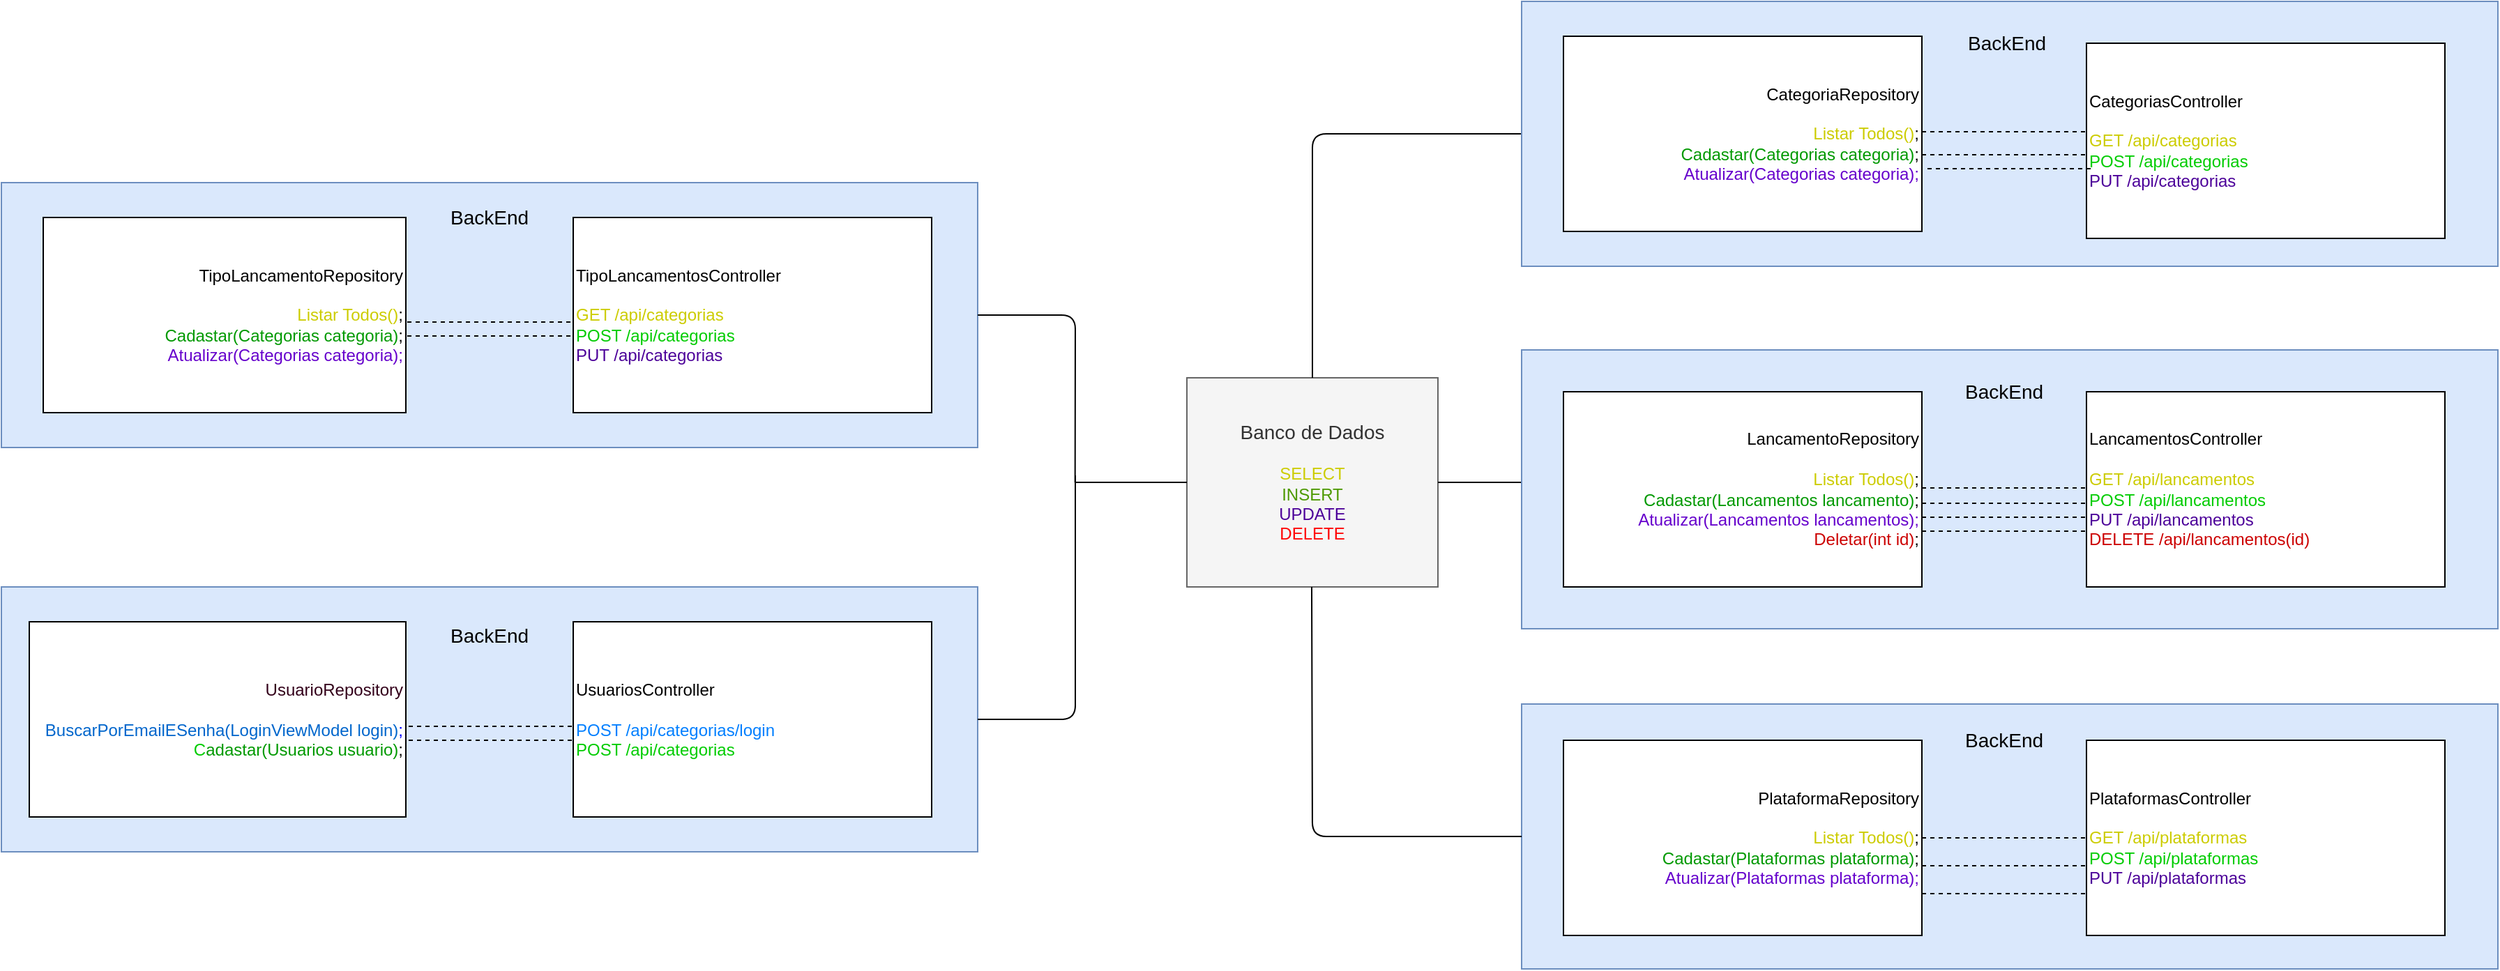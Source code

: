 <mxfile version="10.9.5" type="device"><diagram id="t2hvftrZu4GcM6RG2bGA" name="Page-1"><mxGraphModel dx="1661" dy="562" grid="1" gridSize="10" guides="1" tooltips="1" connect="1" arrows="1" fold="1" page="1" pageScale="1" pageWidth="827" pageHeight="1169" math="0" shadow="0"><root><mxCell id="0"/><mxCell id="1" parent="0"/><mxCell id="5Zm3NPj1s0GRRPxg-BtQ-1" value="&lt;font style=&quot;font-size: 14px&quot;&gt;Banco de Dados&lt;/font&gt;&lt;br&gt;&lt;br&gt;&lt;font color=&quot;#cccc00&quot;&gt;SELECT&lt;/font&gt;&lt;br&gt;&lt;font color=&quot;#4d9900&quot;&gt;INSERT&lt;/font&gt;&lt;br&gt;&lt;font color=&quot;#4c0099&quot;&gt;UPDATE&lt;/font&gt;&lt;br&gt;&lt;font color=&quot;#ff0000&quot;&gt;DELETE&lt;/font&gt;" style="rounded=0;whiteSpace=wrap;html=1;fillColor=#f5f5f5;strokeColor=#666666;fontColor=#333333;" vertex="1" parent="1"><mxGeometry x="80" y="280" width="180" height="150" as="geometry"/></mxCell><mxCell id="5Zm3NPj1s0GRRPxg-BtQ-3" value="" style="endArrow=none;html=1;exitX=1;exitY=0.5;exitDx=0;exitDy=0;" edge="1" parent="1" source="5Zm3NPj1s0GRRPxg-BtQ-1"><mxGeometry width="50" height="50" relative="1" as="geometry"><mxPoint x="270" y="380" as="sourcePoint"/><mxPoint x="330" y="355" as="targetPoint"/></mxGeometry></mxCell><mxCell id="5Zm3NPj1s0GRRPxg-BtQ-4" value="" style="rounded=0;whiteSpace=wrap;html=1;fillColor=#dae8fc;strokeColor=#6c8ebf;" vertex="1" parent="1"><mxGeometry x="320" y="260" width="700" height="200" as="geometry"/></mxCell><mxCell id="5Zm3NPj1s0GRRPxg-BtQ-5" value="LancamentoRepository&lt;br&gt;&lt;br&gt;&lt;font color=&quot;#cccc00&quot;&gt;Listar Todos()&lt;/font&gt;;&lt;br&gt;&lt;font color=&quot;#009900&quot;&gt;Cadastar(Lancamentos lancamento)&lt;/font&gt;;&lt;br&gt;&lt;font color=&quot;#6600cc&quot;&gt;Atualizar(Lancamentos lancamentos);&lt;/font&gt;&lt;br&gt;&lt;font color=&quot;#cc0000&quot;&gt;Deletar(int id)&lt;/font&gt;;" style="rounded=0;whiteSpace=wrap;html=1;align=right;" vertex="1" parent="1"><mxGeometry x="350" y="290" width="257" height="140" as="geometry"/></mxCell><mxCell id="5Zm3NPj1s0GRRPxg-BtQ-7" value="LancamentosController&lt;br&gt;&lt;br&gt;&lt;font color=&quot;#cccc00&quot;&gt;GET /api/lancamentos&lt;/font&gt;&lt;br&gt;&lt;font color=&quot;#00cc00&quot;&gt;POST /api/lancamentos&lt;/font&gt;&lt;br&gt;&lt;font color=&quot;#4c0099&quot;&gt;PUT /api/lancamentos&lt;/font&gt;&lt;br&gt;&lt;font color=&quot;#cc0000&quot;&gt;DELETE /api/lancamentos(id)&lt;/font&gt;" style="rounded=0;whiteSpace=wrap;html=1;align=left;" vertex="1" parent="1"><mxGeometry x="725" y="290" width="257" height="140" as="geometry"/></mxCell><mxCell id="5Zm3NPj1s0GRRPxg-BtQ-14" value="" style="endArrow=none;dashed=1;html=1;" edge="1" parent="1"><mxGeometry width="50" height="50" relative="1" as="geometry"><mxPoint x="607" y="380" as="sourcePoint"/><mxPoint x="725" y="380" as="targetPoint"/></mxGeometry></mxCell><mxCell id="5Zm3NPj1s0GRRPxg-BtQ-15" value="" style="endArrow=none;dashed=1;html=1;" edge="1" parent="1"><mxGeometry width="50" height="50" relative="1" as="geometry"><mxPoint x="607" y="390" as="sourcePoint"/><mxPoint x="725" y="390" as="targetPoint"/><Array as="points"><mxPoint x="660" y="390"/></Array></mxGeometry></mxCell><mxCell id="5Zm3NPj1s0GRRPxg-BtQ-16" value="" style="endArrow=none;dashed=1;html=1;" edge="1" parent="1"><mxGeometry width="50" height="50" relative="1" as="geometry"><mxPoint x="607" y="370" as="sourcePoint"/><mxPoint x="725" y="370" as="targetPoint"/></mxGeometry></mxCell><mxCell id="5Zm3NPj1s0GRRPxg-BtQ-18" value="" style="endArrow=none;dashed=1;html=1;" edge="1" parent="1"><mxGeometry width="50" height="50" relative="1" as="geometry"><mxPoint x="607" y="359" as="sourcePoint"/><mxPoint x="725" y="359" as="targetPoint"/></mxGeometry></mxCell><mxCell id="5Zm3NPj1s0GRRPxg-BtQ-20" value="" style="endArrow=none;html=1;exitX=0.5;exitY=0;exitDx=0;exitDy=0;entryX=0;entryY=0.5;entryDx=0;entryDy=0;" edge="1" parent="1" source="5Zm3NPj1s0GRRPxg-BtQ-1" target="5Zm3NPj1s0GRRPxg-BtQ-22"><mxGeometry width="50" height="50" relative="1" as="geometry"><mxPoint x="150" y="260" as="sourcePoint"/><mxPoint x="170" y="100" as="targetPoint"/><Array as="points"><mxPoint x="170" y="105"/></Array></mxGeometry></mxCell><mxCell id="5Zm3NPj1s0GRRPxg-BtQ-22" value="" style="rounded=0;whiteSpace=wrap;html=1;fillColor=#dae8fc;strokeColor=#6c8ebf;" vertex="1" parent="1"><mxGeometry x="320" y="10" width="700" height="190" as="geometry"/></mxCell><mxCell id="5Zm3NPj1s0GRRPxg-BtQ-24" value="CategoriaRepository&lt;br&gt;&lt;br&gt;&lt;font color=&quot;#cccc00&quot;&gt;Listar Todos()&lt;/font&gt;;&lt;br&gt;&lt;font color=&quot;#009900&quot;&gt;Cadastar(Categorias categoria)&lt;/font&gt;;&lt;br&gt;&lt;font color=&quot;#6600cc&quot;&gt;Atualizar(Categorias categoria);&lt;/font&gt;" style="rounded=0;whiteSpace=wrap;html=1;align=right;" vertex="1" parent="1"><mxGeometry x="350" y="35" width="257" height="140" as="geometry"/></mxCell><mxCell id="5Zm3NPj1s0GRRPxg-BtQ-25" value="CategoriasController&lt;br&gt;&lt;br&gt;&lt;font color=&quot;#cccc00&quot;&gt;GET /api/categorias&lt;/font&gt;&lt;br&gt;&lt;font color=&quot;#00cc00&quot;&gt;POST /api/categorias&lt;/font&gt;&lt;br&gt;&lt;font color=&quot;#4c0099&quot;&gt;PUT /api/categorias&lt;/font&gt;" style="rounded=0;whiteSpace=wrap;html=1;align=left;" vertex="1" parent="1"><mxGeometry x="725" y="40" width="257" height="140" as="geometry"/></mxCell><mxCell id="5Zm3NPj1s0GRRPxg-BtQ-26" value="" style="rounded=0;whiteSpace=wrap;html=1;fillColor=#dae8fc;strokeColor=#6c8ebf;" vertex="1" parent="1"><mxGeometry x="320" y="514" width="700" height="190" as="geometry"/></mxCell><mxCell id="5Zm3NPj1s0GRRPxg-BtQ-27" value="PlataformaRepository&lt;br&gt;&lt;br&gt;&lt;font color=&quot;#cccc00&quot;&gt;Listar Todos()&lt;/font&gt;;&lt;br&gt;&lt;font color=&quot;#009900&quot;&gt;Cadastar(Plataformas plataforma)&lt;/font&gt;;&lt;br&gt;&lt;font color=&quot;#6600cc&quot;&gt;Atualizar(Plataformas plataforma);&lt;/font&gt;" style="rounded=0;whiteSpace=wrap;html=1;align=right;" vertex="1" parent="1"><mxGeometry x="350" y="540" width="257" height="140" as="geometry"/></mxCell><mxCell id="5Zm3NPj1s0GRRPxg-BtQ-28" value="PlataformasController&lt;br&gt;&lt;br&gt;&lt;font color=&quot;#cccc00&quot;&gt;GET /api/plataformas&lt;/font&gt;&lt;br&gt;&lt;font color=&quot;#00cc00&quot;&gt;POST /api/plataformas&lt;/font&gt;&lt;br&gt;&lt;font color=&quot;#4c0099&quot;&gt;PUT /api/plataformas&lt;/font&gt;" style="rounded=0;whiteSpace=wrap;html=1;align=left;" vertex="1" parent="1"><mxGeometry x="725" y="540" width="257" height="140" as="geometry"/></mxCell><mxCell id="5Zm3NPj1s0GRRPxg-BtQ-29" value="" style="endArrow=none;html=1;exitX=0;exitY=0.5;exitDx=0;exitDy=0;" edge="1" parent="1" source="5Zm3NPj1s0GRRPxg-BtQ-26"><mxGeometry width="50" height="50" relative="1" as="geometry"><mxPoint x="170" y="620" as="sourcePoint"/><mxPoint x="169.5" y="430" as="targetPoint"/><Array as="points"><mxPoint x="170" y="609"/></Array></mxGeometry></mxCell><mxCell id="5Zm3NPj1s0GRRPxg-BtQ-34" value="" style="endArrow=none;dashed=1;html=1;" edge="1" parent="1"><mxGeometry width="50" height="50" relative="1" as="geometry"><mxPoint x="607" y="650" as="sourcePoint"/><mxPoint x="725" y="650" as="targetPoint"/><Array as="points"><mxPoint x="660" y="650"/></Array></mxGeometry></mxCell><mxCell id="5Zm3NPj1s0GRRPxg-BtQ-35" value="" style="endArrow=none;dashed=1;html=1;" edge="1" parent="1"><mxGeometry width="50" height="50" relative="1" as="geometry"><mxPoint x="607" y="610" as="sourcePoint"/><mxPoint x="725" y="610" as="targetPoint"/><Array as="points"><mxPoint x="660" y="610"/></Array></mxGeometry></mxCell><mxCell id="5Zm3NPj1s0GRRPxg-BtQ-36" value="" style="endArrow=none;dashed=1;html=1;" edge="1" parent="1"><mxGeometry width="50" height="50" relative="1" as="geometry"><mxPoint x="607" y="630" as="sourcePoint"/><mxPoint x="725" y="630" as="targetPoint"/><Array as="points"><mxPoint x="660" y="630"/></Array></mxGeometry></mxCell><mxCell id="5Zm3NPj1s0GRRPxg-BtQ-39" value="" style="endArrow=none;dashed=1;html=1;" edge="1" parent="1"><mxGeometry width="50" height="50" relative="1" as="geometry"><mxPoint x="607" y="120" as="sourcePoint"/><mxPoint x="725" y="120" as="targetPoint"/></mxGeometry></mxCell><mxCell id="5Zm3NPj1s0GRRPxg-BtQ-40" value="" style="endArrow=none;dashed=1;html=1;" edge="1" parent="1"><mxGeometry width="50" height="50" relative="1" as="geometry"><mxPoint x="611" y="130" as="sourcePoint"/><mxPoint x="729" y="130" as="targetPoint"/><Array as="points"><mxPoint x="664" y="130"/></Array></mxGeometry></mxCell><mxCell id="5Zm3NPj1s0GRRPxg-BtQ-41" value="" style="endArrow=none;dashed=1;html=1;" edge="1" parent="1"><mxGeometry width="50" height="50" relative="1" as="geometry"><mxPoint x="607" y="103.5" as="sourcePoint"/><mxPoint x="725" y="103.5" as="targetPoint"/></mxGeometry></mxCell><mxCell id="5Zm3NPj1s0GRRPxg-BtQ-45" value="" style="endArrow=none;html=1;entryX=0;entryY=0.5;entryDx=0;entryDy=0;" edge="1" parent="1" target="5Zm3NPj1s0GRRPxg-BtQ-1"><mxGeometry width="50" height="50" relative="1" as="geometry"><mxPoint y="355" as="sourcePoint"/><mxPoint x="50" y="320" as="targetPoint"/></mxGeometry></mxCell><mxCell id="5Zm3NPj1s0GRRPxg-BtQ-46" value="" style="rounded=0;whiteSpace=wrap;html=1;fillColor=#dae8fc;strokeColor=#6c8ebf;" vertex="1" parent="1"><mxGeometry x="-770" y="140" width="700" height="190" as="geometry"/></mxCell><mxCell id="5Zm3NPj1s0GRRPxg-BtQ-47" value="" style="rounded=0;whiteSpace=wrap;html=1;fillColor=#dae8fc;strokeColor=#6c8ebf;" vertex="1" parent="1"><mxGeometry x="-770" y="430" width="700" height="190" as="geometry"/></mxCell><mxCell id="5Zm3NPj1s0GRRPxg-BtQ-48" value="" style="endArrow=none;html=1;exitX=0.5;exitY=0;exitDx=0;exitDy=0;entryX=1;entryY=0.5;entryDx=0;entryDy=0;" edge="1" parent="1" target="5Zm3NPj1s0GRRPxg-BtQ-46"><mxGeometry width="50" height="50" relative="1" as="geometry"><mxPoint x="-0.167" y="355.167" as="sourcePoint"/><mxPoint y="175.5" as="targetPoint"/><Array as="points"><mxPoint y="235"/></Array></mxGeometry></mxCell><mxCell id="5Zm3NPj1s0GRRPxg-BtQ-50" value="" style="endArrow=none;html=1;entryX=1;entryY=0.5;entryDx=0;entryDy=0;" edge="1" parent="1" target="5Zm3NPj1s0GRRPxg-BtQ-47"><mxGeometry width="50" height="50" relative="1" as="geometry"><mxPoint y="350" as="sourcePoint"/><mxPoint x="39.833" y="429.167" as="targetPoint"/><Array as="points"><mxPoint y="525"/></Array></mxGeometry></mxCell><mxCell id="5Zm3NPj1s0GRRPxg-BtQ-51" value="TipoLancamentoRepository&lt;br&gt;&lt;br&gt;&lt;font color=&quot;#cccc00&quot;&gt;Listar Todos()&lt;/font&gt;;&lt;br&gt;&lt;font color=&quot;#009900&quot;&gt;Cadastar(Categorias categoria)&lt;/font&gt;;&lt;br&gt;&lt;font color=&quot;#6600cc&quot;&gt;Atualizar(Categorias categoria);&lt;/font&gt;" style="rounded=0;whiteSpace=wrap;html=1;align=right;" vertex="1" parent="1"><mxGeometry x="-740" y="165" width="260" height="140" as="geometry"/></mxCell><mxCell id="5Zm3NPj1s0GRRPxg-BtQ-52" value="TipoLancamentosController&lt;br&gt;&lt;br&gt;&lt;font color=&quot;#cccc00&quot;&gt;GET /api/categorias&lt;/font&gt;&lt;br&gt;&lt;font color=&quot;#00cc00&quot;&gt;POST /api/categorias&lt;/font&gt;&lt;br&gt;&lt;font color=&quot;#4c0099&quot;&gt;PUT /api/categorias&lt;/font&gt;" style="rounded=0;whiteSpace=wrap;html=1;align=left;" vertex="1" parent="1"><mxGeometry x="-360" y="165" width="257" height="140" as="geometry"/></mxCell><mxCell id="5Zm3NPj1s0GRRPxg-BtQ-53" value="&lt;font color=&quot;#33001a&quot;&gt;UsuarioRepository&lt;/font&gt;&lt;br&gt;&lt;br&gt;&lt;font color=&quot;#0066cc&quot;&gt;BuscarPorEmailESenha(LoginViewModel login)&lt;/font&gt;&lt;font color=&quot;#0000ff&quot;&gt;;&lt;/font&gt;&lt;br&gt;&lt;font color=&quot;#00cc00&quot;&gt;C&lt;/font&gt;&lt;font color=&quot;#009900&quot;&gt;adastar(Usuarios usuario)&lt;/font&gt;;" style="rounded=0;whiteSpace=wrap;html=1;align=right;" vertex="1" parent="1"><mxGeometry x="-750" y="455" width="270" height="140" as="geometry"/></mxCell><mxCell id="5Zm3NPj1s0GRRPxg-BtQ-54" value="UsuariosController&lt;br&gt;&lt;br&gt;&lt;font color=&quot;#007fff&quot;&gt;POST /api/categorias/login&lt;/font&gt;&lt;br&gt;&lt;font color=&quot;#00cc00&quot;&gt;POST /api/categorias&lt;/font&gt;" style="rounded=0;whiteSpace=wrap;html=1;align=left;" vertex="1" parent="1"><mxGeometry x="-360" y="455" width="257" height="140" as="geometry"/></mxCell><mxCell id="5Zm3NPj1s0GRRPxg-BtQ-55" value="" style="endArrow=none;dashed=1;html=1;" edge="1" parent="1"><mxGeometry width="50" height="50" relative="1" as="geometry"><mxPoint x="-478" y="530" as="sourcePoint"/><mxPoint x="-360" y="530" as="targetPoint"/><Array as="points"><mxPoint x="-425" y="530"/></Array></mxGeometry></mxCell><mxCell id="5Zm3NPj1s0GRRPxg-BtQ-56" value="" style="endArrow=none;dashed=1;html=1;" edge="1" parent="1"><mxGeometry width="50" height="50" relative="1" as="geometry"><mxPoint x="-479" y="240" as="sourcePoint"/><mxPoint x="-361" y="240" as="targetPoint"/><Array as="points"><mxPoint x="-426" y="240"/></Array></mxGeometry></mxCell><mxCell id="5Zm3NPj1s0GRRPxg-BtQ-57" value="" style="endArrow=none;dashed=1;html=1;" edge="1" parent="1"><mxGeometry width="50" height="50" relative="1" as="geometry"><mxPoint x="-479" y="250" as="sourcePoint"/><mxPoint x="-361" y="250" as="targetPoint"/><Array as="points"><mxPoint x="-426" y="250"/></Array></mxGeometry></mxCell><mxCell id="5Zm3NPj1s0GRRPxg-BtQ-58" value="" style="endArrow=none;dashed=1;html=1;" edge="1" parent="1"><mxGeometry width="50" height="50" relative="1" as="geometry"><mxPoint x="-478" y="540" as="sourcePoint"/><mxPoint x="-360" y="540" as="targetPoint"/><Array as="points"><mxPoint x="-425" y="540"/></Array></mxGeometry></mxCell><mxCell id="5Zm3NPj1s0GRRPxg-BtQ-62" value="&lt;font style=&quot;font-size: 14px&quot;&gt;BackEnd&lt;/font&gt;" style="text;html=1;strokeColor=none;fillColor=none;align=center;verticalAlign=middle;whiteSpace=wrap;rounded=0;" vertex="1" parent="1"><mxGeometry x="-440" y="155" width="40" height="20" as="geometry"/></mxCell><mxCell id="5Zm3NPj1s0GRRPxg-BtQ-64" value="&lt;font style=&quot;font-size: 14px&quot;&gt;BackEnd&lt;/font&gt;" style="text;html=1;strokeColor=none;fillColor=none;align=center;verticalAlign=middle;whiteSpace=wrap;rounded=0;" vertex="1" parent="1"><mxGeometry x="-440" y="455" width="40" height="20" as="geometry"/></mxCell><mxCell id="5Zm3NPj1s0GRRPxg-BtQ-65" value="&lt;font style=&quot;font-size: 14px&quot;&gt;BackEnd&lt;/font&gt;" style="text;html=1;strokeColor=none;fillColor=none;align=center;verticalAlign=middle;whiteSpace=wrap;rounded=0;" vertex="1" parent="1"><mxGeometry x="648" y="30" width="40" height="20" as="geometry"/></mxCell><mxCell id="5Zm3NPj1s0GRRPxg-BtQ-66" value="&lt;font style=&quot;font-size: 14px&quot;&gt;BackEnd&lt;/font&gt;" style="text;html=1;strokeColor=none;fillColor=none;align=center;verticalAlign=middle;whiteSpace=wrap;rounded=0;" vertex="1" parent="1"><mxGeometry x="646" y="280" width="40" height="20" as="geometry"/></mxCell><mxCell id="5Zm3NPj1s0GRRPxg-BtQ-67" value="&lt;font style=&quot;font-size: 14px&quot;&gt;BackEnd&lt;/font&gt;" style="text;html=1;strokeColor=none;fillColor=none;align=center;verticalAlign=middle;whiteSpace=wrap;rounded=0;" vertex="1" parent="1"><mxGeometry x="646" y="530" width="40" height="20" as="geometry"/></mxCell></root></mxGraphModel></diagram></mxfile>